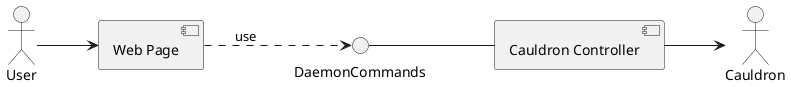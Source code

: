 @startuml

left to right direction

Actor User 
User --> [Web Page]
[Cauldron Controller] 

Interface DaemonCommands

DaemonCommands -- [Cauldron Controller] 

[Web Page] ..> DaemonCommands : use

Actor Cauldron 
[Cauldron Controller]  --> Cauldron

@enduml
